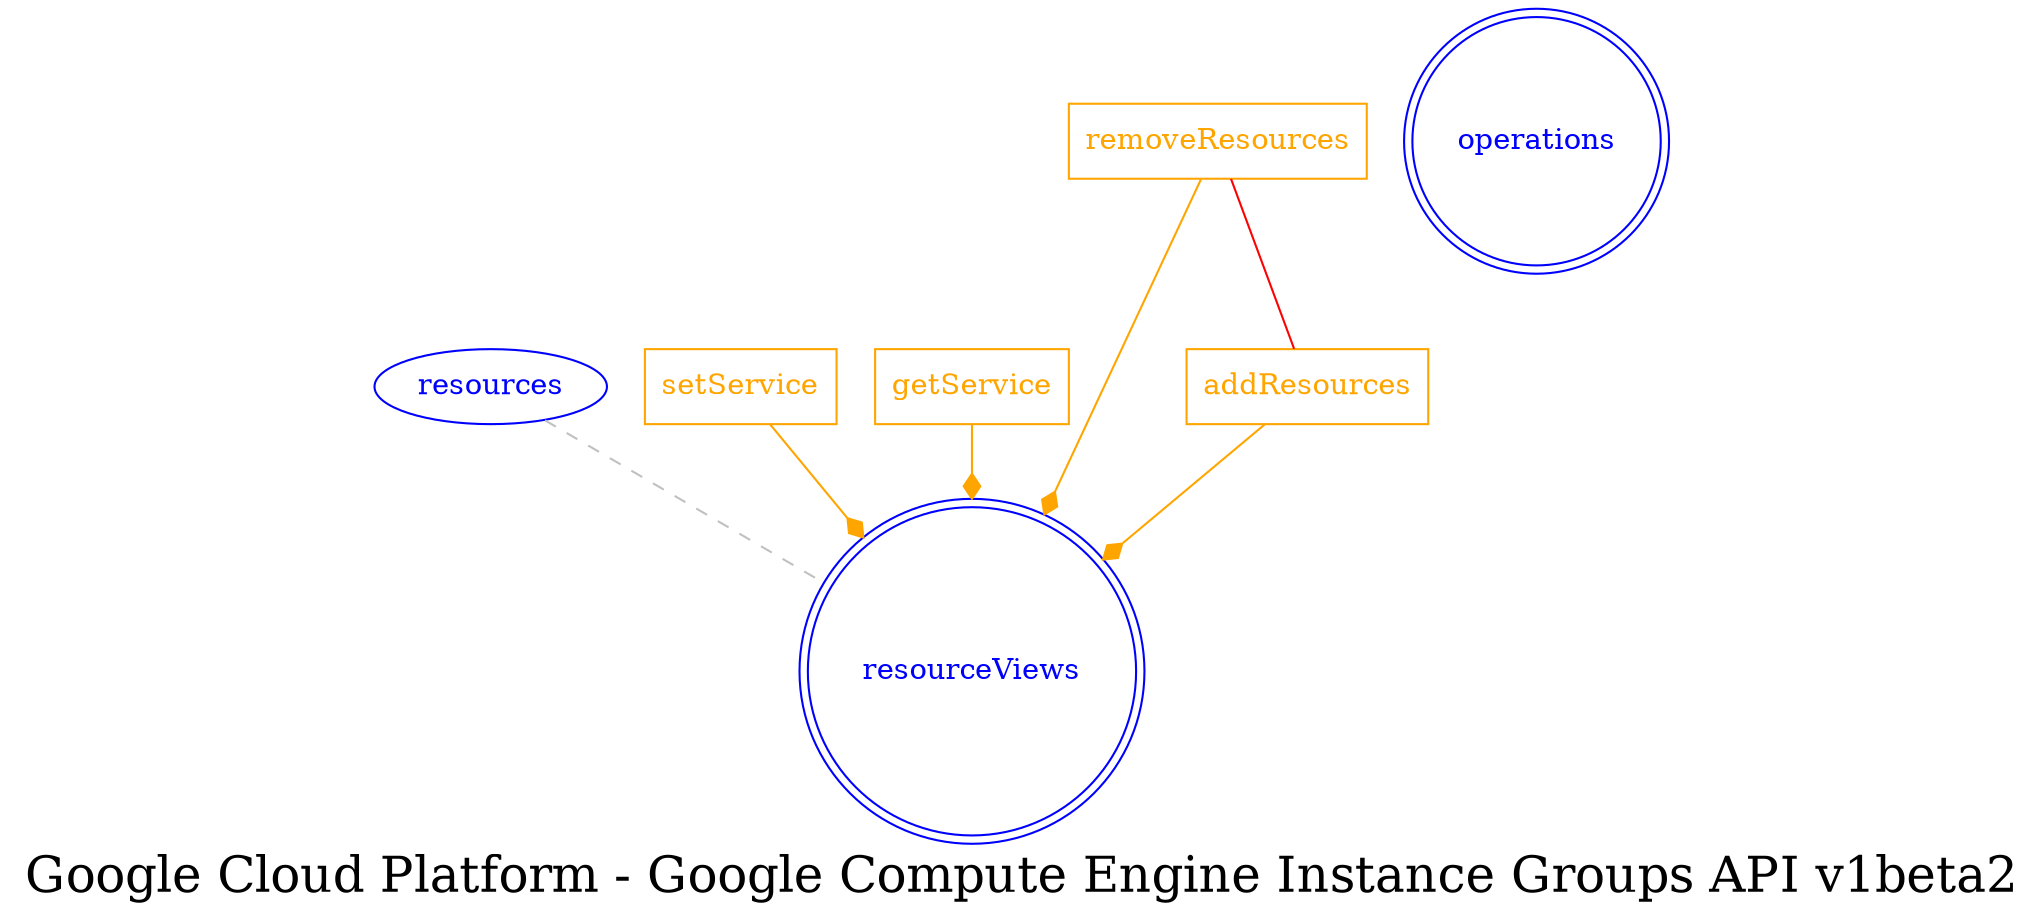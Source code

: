 digraph LexiconGraph {
graph[label="Google Cloud Platform - Google Compute Engine Instance Groups API v1beta2", fontsize=24]
splines=true
"resourceViews" [color=blue, fontcolor=blue, shape=doublecircle]
"operations" [color=blue, fontcolor=blue, shape=doublecircle]
"resources" -> "resourceViews" [color=grey, fontcolor=grey, arrowhead=none, arrowtail=none, style=dashed]
"setService" [color=orange, fontcolor=orange, shape=box]
"setService" -> "resourceViews" [color=orange, fontcolor=orange, arrowhead=diamond, arrowtail=none]
"getService" [color=orange, fontcolor=orange, shape=box]
"getService" -> "resourceViews" [color=orange, fontcolor=orange, arrowhead=diamond, arrowtail=none]
"addResources" [color=orange, fontcolor=orange, shape=box]
"addResources" -> "resourceViews" [color=orange, fontcolor=orange, arrowhead=diamond, arrowtail=none]
"removeResources" -> "addResources" [color=red, fontcolor=red, arrowhead=none, arrowtail=none]
"resources" [color=blue, fontcolor=blue, shape=ellipse]
"removeResources" [color=orange, fontcolor=orange, shape=box]
"removeResources" -> "resourceViews" [color=orange, fontcolor=orange, arrowhead=diamond, arrowtail=none]
}
